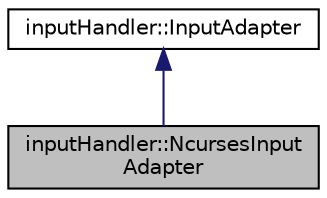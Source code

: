 digraph "inputHandler::NcursesInputAdapter"
{
 // LATEX_PDF_SIZE
  edge [fontname="Helvetica",fontsize="10",labelfontname="Helvetica",labelfontsize="10"];
  node [fontname="Helvetica",fontsize="10",shape=record];
  Node1 [label="inputHandler::NcursesInput\lAdapter",height=0.2,width=0.4,color="black", fillcolor="grey75", style="filled", fontcolor="black",tooltip=" "];
  Node2 -> Node1 [dir="back",color="midnightblue",fontsize="10",style="solid"];
  Node2 [label="inputHandler::InputAdapter",height=0.2,width=0.4,color="black", fillcolor="white", style="filled",URL="$classinputHandler_1_1InputAdapter.html",tooltip="入力を受け取るクラス"];
}
